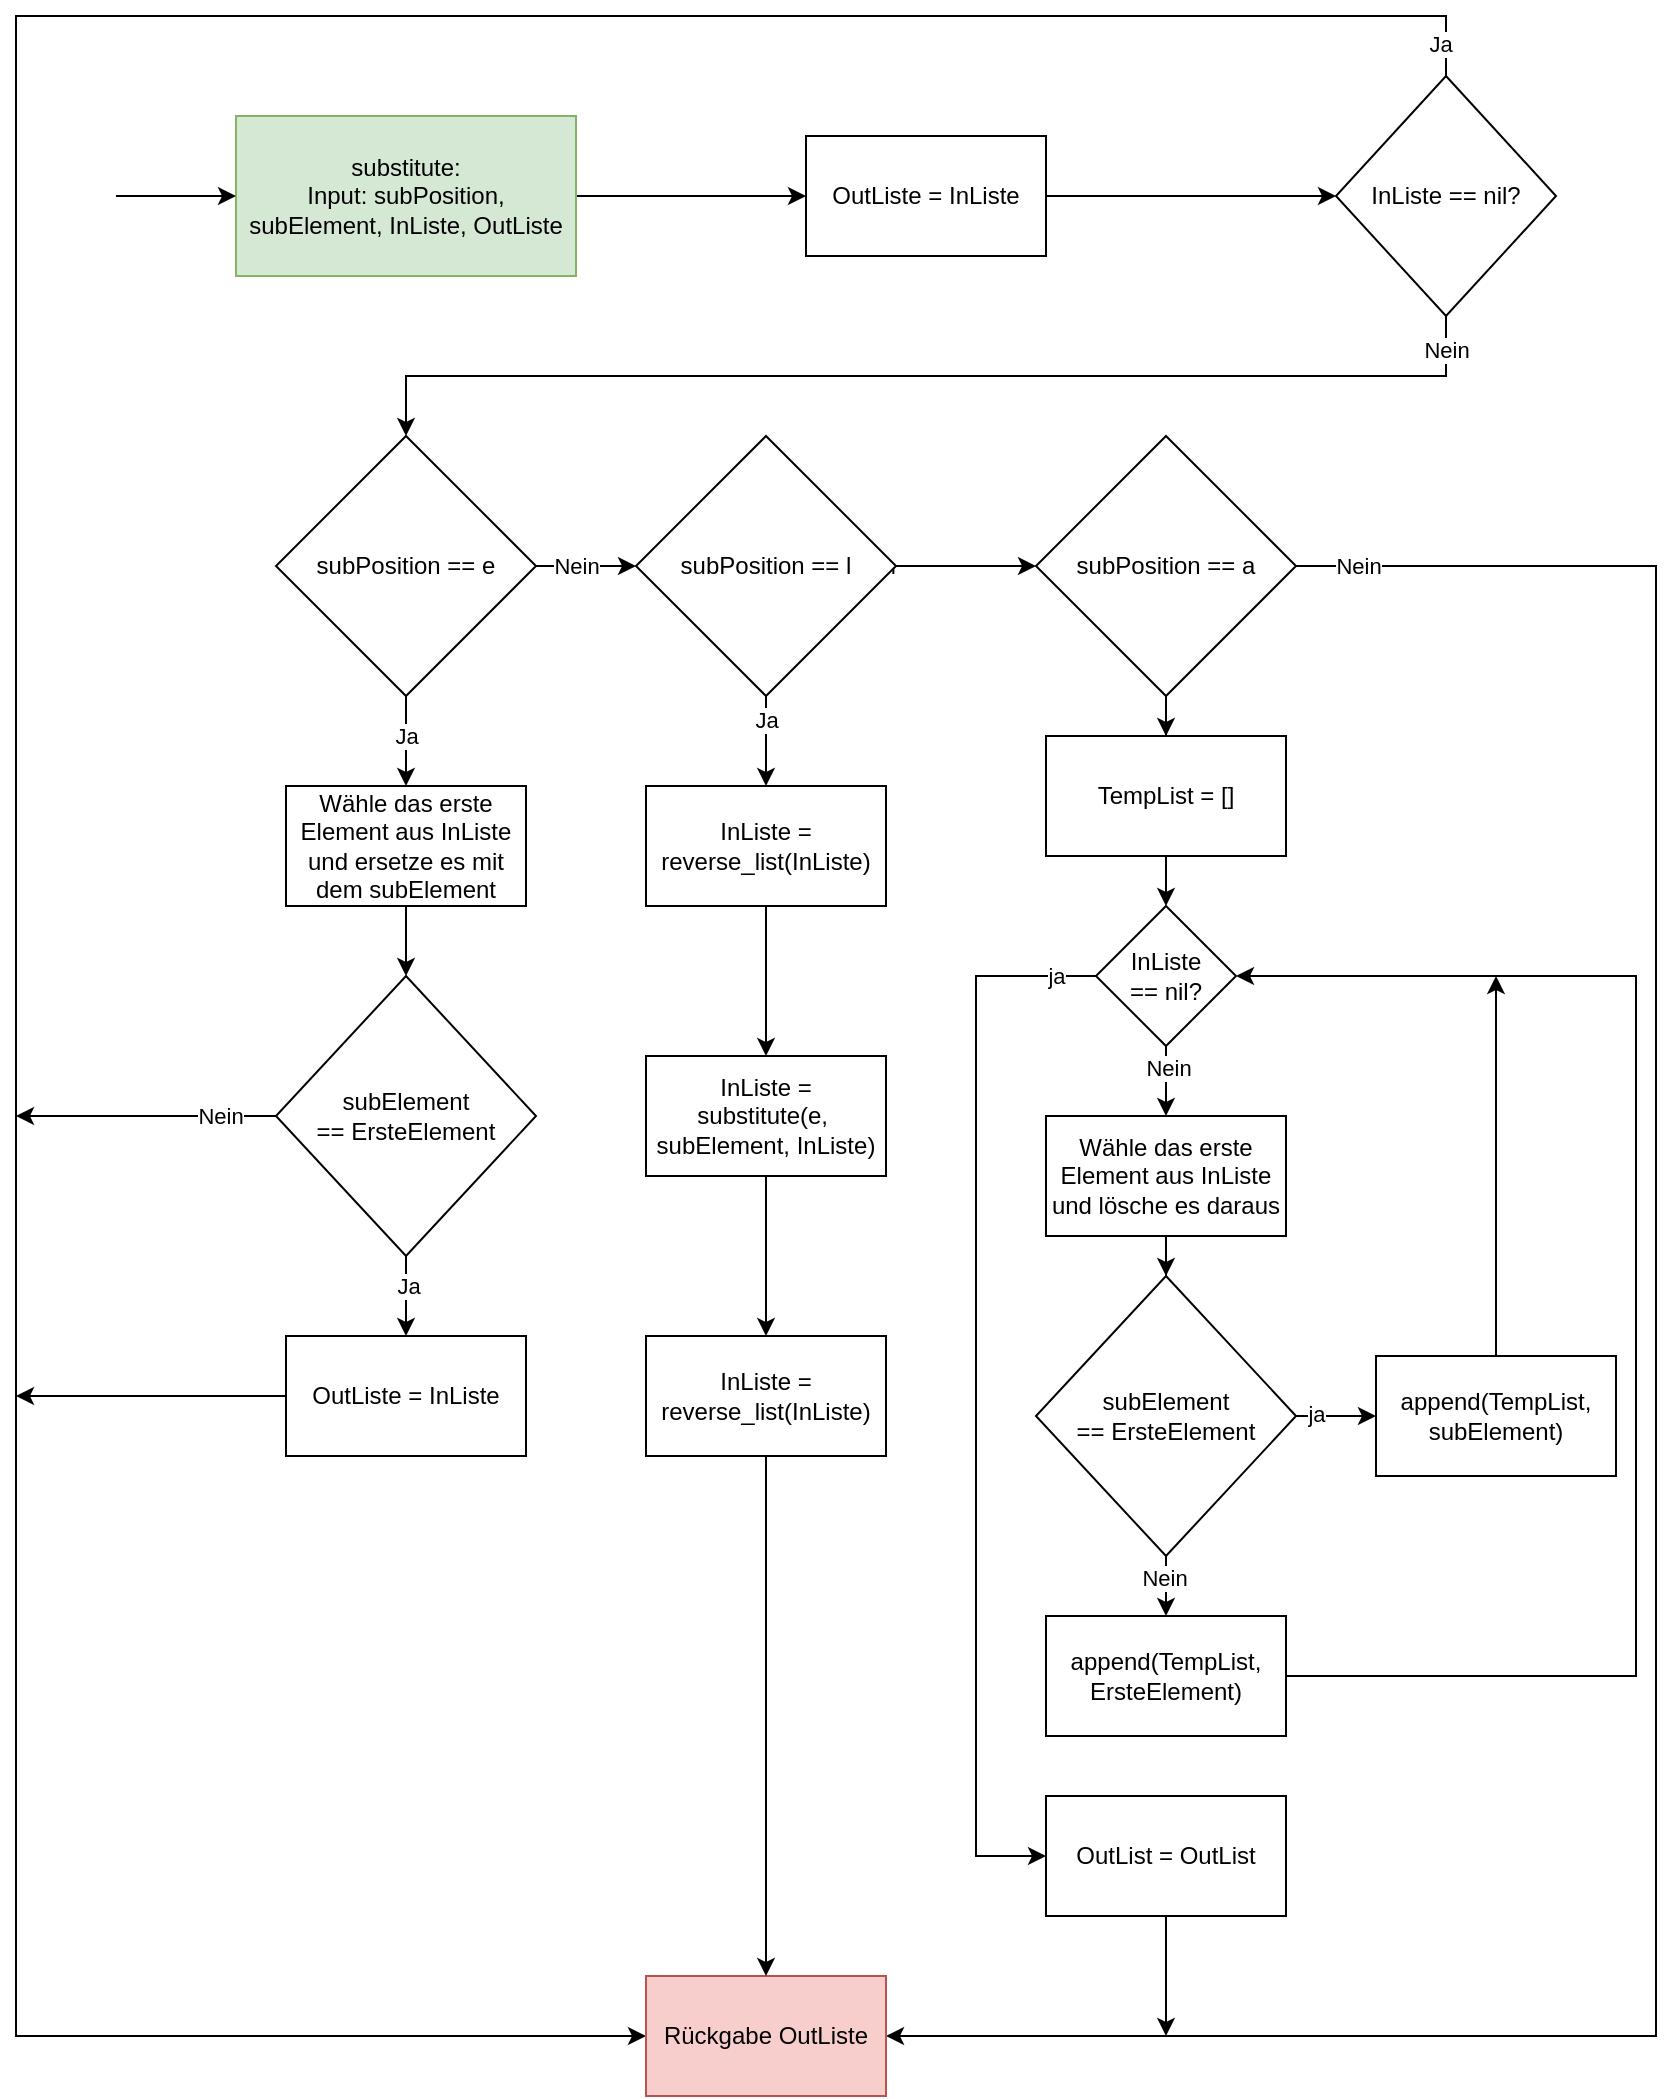 <mxfile version="13.0.4" type="device"><diagram id="EF8mCy6qLFVte0Tfhub7" name="Page-1"><mxGraphModel dx="1351" dy="807" grid="1" gridSize="10" guides="1" tooltips="1" connect="1" arrows="1" fold="1" page="1" pageScale="1" pageWidth="850" pageHeight="1100" math="0" shadow="0"><root><mxCell id="0"/><mxCell id="1" parent="0"/><mxCell id="TKMabi5kMK4hUkuwuunX-7" style="edgeStyle=orthogonalEdgeStyle;rounded=0;orthogonalLoop=1;jettySize=auto;html=1;entryX=0;entryY=0.5;entryDx=0;entryDy=0;" parent="1" source="22ZWFDU6wP_GkWJyKq-I-1" target="TKMabi5kMK4hUkuwuunX-5" edge="1"><mxGeometry relative="1" as="geometry"/></mxCell><mxCell id="22ZWFDU6wP_GkWJyKq-I-1" value="substitute:&lt;br&gt;Input: subPosition, subElement, InListe, OutListe" style="rounded=0;whiteSpace=wrap;html=1;fillColor=#d5e8d4;strokeColor=#82b366;" parent="1" vertex="1"><mxGeometry x="130" y="90" width="170" height="80" as="geometry"/></mxCell><mxCell id="22ZWFDU6wP_GkWJyKq-I-2" value="" style="endArrow=classic;html=1;entryX=0;entryY=0.5;entryDx=0;entryDy=0;" parent="1" target="22ZWFDU6wP_GkWJyKq-I-1" edge="1"><mxGeometry width="50" height="50" relative="1" as="geometry"><mxPoint x="70" y="130" as="sourcePoint"/><mxPoint x="650" y="300" as="targetPoint"/></mxGeometry></mxCell><mxCell id="22ZWFDU6wP_GkWJyKq-I-8" style="edgeStyle=orthogonalEdgeStyle;rounded=0;orthogonalLoop=1;jettySize=auto;html=1;exitX=0.5;exitY=1;exitDx=0;exitDy=0;" parent="1" source="22ZWFDU6wP_GkWJyKq-I-3" target="22ZWFDU6wP_GkWJyKq-I-9" edge="1"><mxGeometry relative="1" as="geometry"><mxPoint x="405" y="230" as="targetPoint"/><Array as="points"><mxPoint x="735" y="220"/><mxPoint x="215" y="220"/></Array></mxGeometry></mxCell><mxCell id="TKMabi5kMK4hUkuwuunX-9" value="Nein" style="edgeLabel;html=1;align=center;verticalAlign=middle;resizable=0;points=[];" parent="22ZWFDU6wP_GkWJyKq-I-8" vertex="1" connectable="0"><mxGeometry x="-0.928" relative="1" as="geometry"><mxPoint y="-4" as="offset"/></mxGeometry></mxCell><mxCell id="TKMabi5kMK4hUkuwuunX-2" style="edgeStyle=orthogonalEdgeStyle;rounded=0;orthogonalLoop=1;jettySize=auto;html=1;entryX=0;entryY=0.5;entryDx=0;entryDy=0;exitX=0.5;exitY=0;exitDx=0;exitDy=0;" parent="1" source="22ZWFDU6wP_GkWJyKq-I-3" target="TKMabi5kMK4hUkuwuunX-1" edge="1"><mxGeometry relative="1" as="geometry"><mxPoint x="490.0" y="680" as="targetPoint"/><mxPoint x="625" y="60" as="sourcePoint"/><Array as="points"><mxPoint x="735" y="40"/><mxPoint x="20" y="40"/><mxPoint x="20" y="1050"/></Array></mxGeometry></mxCell><mxCell id="TKMabi5kMK4hUkuwuunX-4" value="Ja" style="edgeLabel;html=1;align=center;verticalAlign=middle;resizable=0;points=[];" parent="TKMabi5kMK4hUkuwuunX-2" vertex="1" connectable="0"><mxGeometry x="-0.932" y="-3" relative="1" as="geometry"><mxPoint x="37.14" y="17" as="offset"/></mxGeometry></mxCell><mxCell id="22ZWFDU6wP_GkWJyKq-I-3" value="InListe == nil?" style="rhombus;whiteSpace=wrap;html=1;" parent="1" vertex="1"><mxGeometry x="680" y="70" width="110" height="120" as="geometry"/></mxCell><mxCell id="22ZWFDU6wP_GkWJyKq-I-11" value="Nein" style="edgeStyle=orthogonalEdgeStyle;rounded=0;orthogonalLoop=1;jettySize=auto;html=1;entryX=0;entryY=0.5;entryDx=0;entryDy=0;" parent="1" source="22ZWFDU6wP_GkWJyKq-I-9" target="22ZWFDU6wP_GkWJyKq-I-10" edge="1"><mxGeometry x="-0.2" relative="1" as="geometry"><mxPoint as="offset"/></mxGeometry></mxCell><mxCell id="22ZWFDU6wP_GkWJyKq-I-20" value="Ja" style="edgeStyle=orthogonalEdgeStyle;rounded=0;orthogonalLoop=1;jettySize=auto;html=1;" parent="1" source="22ZWFDU6wP_GkWJyKq-I-9" target="22ZWFDU6wP_GkWJyKq-I-17" edge="1"><mxGeometry x="-0.111" relative="1" as="geometry"><mxPoint as="offset"/></mxGeometry></mxCell><mxCell id="22ZWFDU6wP_GkWJyKq-I-9" value="subPosition == e" style="rhombus;whiteSpace=wrap;html=1;" parent="1" vertex="1"><mxGeometry x="150" y="250" width="130" height="130" as="geometry"/></mxCell><mxCell id="22ZWFDU6wP_GkWJyKq-I-59" style="edgeStyle=orthogonalEdgeStyle;rounded=0;orthogonalLoop=1;jettySize=auto;html=1;entryX=0;entryY=0.5;entryDx=0;entryDy=0;" parent="1" source="22ZWFDU6wP_GkWJyKq-I-10" target="22ZWFDU6wP_GkWJyKq-I-12" edge="1"><mxGeometry relative="1" as="geometry"><mxPoint x="955" y="560" as="targetPoint"/></mxGeometry></mxCell><mxCell id="TKMabi5kMK4hUkuwuunX-20" value="Nein" style="edgeLabel;html=1;align=center;verticalAlign=middle;resizable=0;points=[];" parent="22ZWFDU6wP_GkWJyKq-I-59" vertex="1" connectable="0"><mxGeometry x="-0.062" relative="1" as="geometry"><mxPoint x="-45" as="offset"/></mxGeometry></mxCell><mxCell id="TKMabi5kMK4hUkuwuunX-18" style="edgeStyle=orthogonalEdgeStyle;rounded=0;orthogonalLoop=1;jettySize=auto;html=1;entryX=0.5;entryY=0;entryDx=0;entryDy=0;" parent="1" source="22ZWFDU6wP_GkWJyKq-I-10" target="TKMabi5kMK4hUkuwuunX-17" edge="1"><mxGeometry relative="1" as="geometry"/></mxCell><mxCell id="TKMabi5kMK4hUkuwuunX-19" value="Ja" style="edgeLabel;html=1;align=center;verticalAlign=middle;resizable=0;points=[];" parent="TKMabi5kMK4hUkuwuunX-18" vertex="1" connectable="0"><mxGeometry x="-0.467" relative="1" as="geometry"><mxPoint as="offset"/></mxGeometry></mxCell><mxCell id="22ZWFDU6wP_GkWJyKq-I-10" value="subPosition == l" style="rhombus;whiteSpace=wrap;html=1;" parent="1" vertex="1"><mxGeometry x="330" y="250" width="130" height="130" as="geometry"/></mxCell><mxCell id="TKMabi5kMK4hUkuwuunX-27" style="edgeStyle=orthogonalEdgeStyle;rounded=0;orthogonalLoop=1;jettySize=auto;html=1;entryX=0.5;entryY=0;entryDx=0;entryDy=0;" parent="1" source="kjDGfzLxOknUplGrk36_-15" target="TKMabi5kMK4hUkuwuunX-26" edge="1"><mxGeometry relative="1" as="geometry"/></mxCell><mxCell id="kjDGfzLxOknUplGrk36_-30" value="Nein" style="edgeLabel;html=1;align=center;verticalAlign=middle;resizable=0;points=[];" vertex="1" connectable="0" parent="TKMabi5kMK4hUkuwuunX-27"><mxGeometry x="0.111" y="-4" relative="1" as="geometry"><mxPoint x="5" y="-4" as="offset"/></mxGeometry></mxCell><mxCell id="TKMabi5kMK4hUkuwuunX-28" style="edgeStyle=orthogonalEdgeStyle;rounded=0;orthogonalLoop=1;jettySize=auto;html=1;entryX=1;entryY=0.5;entryDx=0;entryDy=0;" parent="1" source="22ZWFDU6wP_GkWJyKq-I-12" target="TKMabi5kMK4hUkuwuunX-1" edge="1"><mxGeometry relative="1" as="geometry"><Array as="points"><mxPoint x="840" y="315"/><mxPoint x="840" y="1050"/></Array></mxGeometry></mxCell><mxCell id="TKMabi5kMK4hUkuwuunX-29" value="Nein" style="edgeLabel;html=1;align=center;verticalAlign=middle;resizable=0;points=[];rotation=0;" parent="TKMabi5kMK4hUkuwuunX-28" vertex="1" connectable="0"><mxGeometry x="-0.961" y="-1" relative="1" as="geometry"><mxPoint x="5.29" y="-1" as="offset"/></mxGeometry></mxCell><mxCell id="kjDGfzLxOknUplGrk36_-17" style="edgeStyle=orthogonalEdgeStyle;rounded=0;orthogonalLoop=1;jettySize=auto;html=1;entryX=0.5;entryY=0;entryDx=0;entryDy=0;" edge="1" parent="1" source="22ZWFDU6wP_GkWJyKq-I-12" target="kjDGfzLxOknUplGrk36_-1"><mxGeometry relative="1" as="geometry"/></mxCell><mxCell id="22ZWFDU6wP_GkWJyKq-I-12" value="subPosition == a" style="rhombus;whiteSpace=wrap;html=1;" parent="1" vertex="1"><mxGeometry x="530" y="250" width="130" height="130" as="geometry"/></mxCell><mxCell id="22ZWFDU6wP_GkWJyKq-I-21" style="edgeStyle=orthogonalEdgeStyle;rounded=0;orthogonalLoop=1;jettySize=auto;html=1;" parent="1" source="22ZWFDU6wP_GkWJyKq-I-17" target="22ZWFDU6wP_GkWJyKq-I-18" edge="1"><mxGeometry relative="1" as="geometry"/></mxCell><mxCell id="22ZWFDU6wP_GkWJyKq-I-17" value="Wähle das erste Element aus InListe und ersetze es mit dem subElement" style="rounded=0;whiteSpace=wrap;html=1;" parent="1" vertex="1"><mxGeometry x="155" y="425" width="120" height="60" as="geometry"/></mxCell><mxCell id="TKMabi5kMK4hUkuwuunX-11" style="edgeStyle=orthogonalEdgeStyle;rounded=0;orthogonalLoop=1;jettySize=auto;html=1;entryX=0.5;entryY=0;entryDx=0;entryDy=0;" parent="1" source="22ZWFDU6wP_GkWJyKq-I-18" target="TKMabi5kMK4hUkuwuunX-10" edge="1"><mxGeometry relative="1" as="geometry"/></mxCell><mxCell id="TKMabi5kMK4hUkuwuunX-12" value="Ja" style="edgeLabel;html=1;align=center;verticalAlign=middle;resizable=0;points=[];" parent="TKMabi5kMK4hUkuwuunX-11" vertex="1" connectable="0"><mxGeometry x="-0.25" y="1" relative="1" as="geometry"><mxPoint as="offset"/></mxGeometry></mxCell><mxCell id="TKMabi5kMK4hUkuwuunX-14" style="edgeStyle=orthogonalEdgeStyle;rounded=0;orthogonalLoop=1;jettySize=auto;html=1;" parent="1" source="22ZWFDU6wP_GkWJyKq-I-18" edge="1"><mxGeometry relative="1" as="geometry"><mxPoint x="20" y="590" as="targetPoint"/></mxGeometry></mxCell><mxCell id="TKMabi5kMK4hUkuwuunX-15" value="Nein" style="edgeLabel;html=1;align=center;verticalAlign=middle;resizable=0;points=[];" parent="TKMabi5kMK4hUkuwuunX-14" vertex="1" connectable="0"><mxGeometry x="-0.569" relative="1" as="geometry"><mxPoint as="offset"/></mxGeometry></mxCell><mxCell id="22ZWFDU6wP_GkWJyKq-I-18" value="subElement &lt;br&gt;== ErsteElement" style="rhombus;whiteSpace=wrap;html=1;" parent="1" vertex="1"><mxGeometry x="150" y="520" width="130" height="140" as="geometry"/></mxCell><mxCell id="TKMabi5kMK4hUkuwuunX-1" value="Rückgabe OutListe" style="rounded=0;whiteSpace=wrap;html=1;fillColor=#f8cecc;strokeColor=#b85450;" parent="1" vertex="1"><mxGeometry x="335" y="1020" width="120" height="60" as="geometry"/></mxCell><mxCell id="TKMabi5kMK4hUkuwuunX-8" style="edgeStyle=orthogonalEdgeStyle;rounded=0;orthogonalLoop=1;jettySize=auto;html=1;entryX=0;entryY=0.5;entryDx=0;entryDy=0;" parent="1" source="TKMabi5kMK4hUkuwuunX-5" target="22ZWFDU6wP_GkWJyKq-I-3" edge="1"><mxGeometry relative="1" as="geometry"/></mxCell><mxCell id="TKMabi5kMK4hUkuwuunX-5" value="OutListe = InListe" style="rounded=0;whiteSpace=wrap;html=1;" parent="1" vertex="1"><mxGeometry x="415" y="100" width="120" height="60" as="geometry"/></mxCell><mxCell id="TKMabi5kMK4hUkuwuunX-16" style="edgeStyle=orthogonalEdgeStyle;rounded=0;orthogonalLoop=1;jettySize=auto;html=1;" parent="1" source="TKMabi5kMK4hUkuwuunX-10" edge="1"><mxGeometry relative="1" as="geometry"><mxPoint x="20" y="730" as="targetPoint"/></mxGeometry></mxCell><mxCell id="TKMabi5kMK4hUkuwuunX-10" value="OutListe = InListe" style="rounded=0;whiteSpace=wrap;html=1;" parent="1" vertex="1"><mxGeometry x="155" y="700" width="120" height="60" as="geometry"/></mxCell><mxCell id="TKMabi5kMK4hUkuwuunX-22" style="edgeStyle=orthogonalEdgeStyle;rounded=0;orthogonalLoop=1;jettySize=auto;html=1;entryX=0.5;entryY=0;entryDx=0;entryDy=0;" parent="1" source="TKMabi5kMK4hUkuwuunX-17" target="TKMabi5kMK4hUkuwuunX-21" edge="1"><mxGeometry relative="1" as="geometry"/></mxCell><mxCell id="TKMabi5kMK4hUkuwuunX-17" value="InListe = reverse_list(InListe)" style="rounded=0;whiteSpace=wrap;html=1;" parent="1" vertex="1"><mxGeometry x="335" y="425" width="120" height="60" as="geometry"/></mxCell><mxCell id="TKMabi5kMK4hUkuwuunX-24" style="edgeStyle=orthogonalEdgeStyle;rounded=0;orthogonalLoop=1;jettySize=auto;html=1;entryX=0.5;entryY=0;entryDx=0;entryDy=0;" parent="1" source="TKMabi5kMK4hUkuwuunX-21" target="TKMabi5kMK4hUkuwuunX-23" edge="1"><mxGeometry relative="1" as="geometry"/></mxCell><mxCell id="TKMabi5kMK4hUkuwuunX-21" value="InListe =&lt;br&gt;substitute(e,&amp;nbsp;&lt;br&gt;subElement, InListe)" style="rounded=0;whiteSpace=wrap;html=1;" parent="1" vertex="1"><mxGeometry x="335" y="560" width="120" height="60" as="geometry"/></mxCell><mxCell id="TKMabi5kMK4hUkuwuunX-25" style="edgeStyle=orthogonalEdgeStyle;rounded=0;orthogonalLoop=1;jettySize=auto;html=1;" parent="1" source="TKMabi5kMK4hUkuwuunX-23" target="TKMabi5kMK4hUkuwuunX-1" edge="1"><mxGeometry relative="1" as="geometry"/></mxCell><mxCell id="TKMabi5kMK4hUkuwuunX-23" value="InListe = reverse_list(InListe)" style="rounded=0;whiteSpace=wrap;html=1;" parent="1" vertex="1"><mxGeometry x="335" y="700" width="120" height="60" as="geometry"/></mxCell><mxCell id="kjDGfzLxOknUplGrk36_-3" style="edgeStyle=orthogonalEdgeStyle;rounded=0;orthogonalLoop=1;jettySize=auto;html=1;entryX=0.5;entryY=0;entryDx=0;entryDy=0;" edge="1" parent="1" source="TKMabi5kMK4hUkuwuunX-26" target="kjDGfzLxOknUplGrk36_-2"><mxGeometry relative="1" as="geometry"/></mxCell><mxCell id="TKMabi5kMK4hUkuwuunX-26" value="Wähle das erste Element aus InListe und lösche es&amp;nbsp;daraus" style="rounded=0;whiteSpace=wrap;html=1;" parent="1" vertex="1"><mxGeometry x="535" y="590" width="120" height="60" as="geometry"/></mxCell><mxCell id="kjDGfzLxOknUplGrk36_-18" style="edgeStyle=orthogonalEdgeStyle;rounded=0;orthogonalLoop=1;jettySize=auto;html=1;exitX=0.5;exitY=1;exitDx=0;exitDy=0;entryX=0.5;entryY=0;entryDx=0;entryDy=0;" edge="1" parent="1" source="kjDGfzLxOknUplGrk36_-1" target="kjDGfzLxOknUplGrk36_-15"><mxGeometry relative="1" as="geometry"/></mxCell><mxCell id="kjDGfzLxOknUplGrk36_-1" value="TempList = []" style="rounded=0;whiteSpace=wrap;html=1;" vertex="1" parent="1"><mxGeometry x="535" y="400" width="120" height="60" as="geometry"/></mxCell><mxCell id="kjDGfzLxOknUplGrk36_-5" style="edgeStyle=orthogonalEdgeStyle;rounded=0;orthogonalLoop=1;jettySize=auto;html=1;entryX=0.5;entryY=0;entryDx=0;entryDy=0;" edge="1" parent="1" source="kjDGfzLxOknUplGrk36_-2" target="kjDGfzLxOknUplGrk36_-4"><mxGeometry relative="1" as="geometry"/></mxCell><mxCell id="kjDGfzLxOknUplGrk36_-6" value="Nein" style="edgeLabel;html=1;align=center;verticalAlign=middle;resizable=0;points=[];" vertex="1" connectable="0" parent="kjDGfzLxOknUplGrk36_-5"><mxGeometry x="0.28" y="-1" relative="1" as="geometry"><mxPoint y="-1" as="offset"/></mxGeometry></mxCell><mxCell id="kjDGfzLxOknUplGrk36_-19" style="edgeStyle=orthogonalEdgeStyle;rounded=0;orthogonalLoop=1;jettySize=auto;html=1;entryX=0;entryY=0.5;entryDx=0;entryDy=0;" edge="1" parent="1" source="kjDGfzLxOknUplGrk36_-2" target="kjDGfzLxOknUplGrk36_-7"><mxGeometry relative="1" as="geometry"/></mxCell><mxCell id="kjDGfzLxOknUplGrk36_-31" value="ja" style="edgeLabel;html=1;align=center;verticalAlign=middle;resizable=0;points=[];" vertex="1" connectable="0" parent="kjDGfzLxOknUplGrk36_-19"><mxGeometry x="0.467" y="1" relative="1" as="geometry"><mxPoint x="-20" as="offset"/></mxGeometry></mxCell><mxCell id="kjDGfzLxOknUplGrk36_-2" value="subElement &lt;br&gt;== ErsteElement" style="rhombus;whiteSpace=wrap;html=1;" vertex="1" parent="1"><mxGeometry x="530" y="670" width="130" height="140" as="geometry"/></mxCell><mxCell id="kjDGfzLxOknUplGrk36_-8" style="edgeStyle=orthogonalEdgeStyle;rounded=0;orthogonalLoop=1;jettySize=auto;html=1;entryX=1;entryY=0.5;entryDx=0;entryDy=0;" edge="1" parent="1" source="kjDGfzLxOknUplGrk36_-4" target="kjDGfzLxOknUplGrk36_-15"><mxGeometry relative="1" as="geometry"><Array as="points"><mxPoint x="830" y="870"/><mxPoint x="830" y="520"/></Array></mxGeometry></mxCell><mxCell id="kjDGfzLxOknUplGrk36_-4" value="append(TempList, ErsteElement)" style="rounded=0;whiteSpace=wrap;html=1;" vertex="1" parent="1"><mxGeometry x="535" y="840" width="120" height="60" as="geometry"/></mxCell><mxCell id="kjDGfzLxOknUplGrk36_-32" style="edgeStyle=orthogonalEdgeStyle;rounded=0;orthogonalLoop=1;jettySize=auto;html=1;" edge="1" parent="1" source="kjDGfzLxOknUplGrk36_-7"><mxGeometry relative="1" as="geometry"><mxPoint x="760" y="520" as="targetPoint"/></mxGeometry></mxCell><mxCell id="kjDGfzLxOknUplGrk36_-7" value="append(TempList, subElement)" style="rounded=0;whiteSpace=wrap;html=1;" vertex="1" parent="1"><mxGeometry x="700" y="710" width="120" height="60" as="geometry"/></mxCell><mxCell id="kjDGfzLxOknUplGrk36_-28" style="edgeStyle=orthogonalEdgeStyle;rounded=0;orthogonalLoop=1;jettySize=auto;html=1;entryX=0;entryY=0.5;entryDx=0;entryDy=0;" edge="1" parent="1" source="kjDGfzLxOknUplGrk36_-15" target="kjDGfzLxOknUplGrk36_-24"><mxGeometry relative="1" as="geometry"><Array as="points"><mxPoint x="500" y="520"/><mxPoint x="500" y="960"/></Array></mxGeometry></mxCell><mxCell id="kjDGfzLxOknUplGrk36_-29" value="ja" style="edgeLabel;html=1;align=center;verticalAlign=middle;resizable=0;points=[];" vertex="1" connectable="0" parent="kjDGfzLxOknUplGrk36_-28"><mxGeometry x="-0.9" y="-1" relative="1" as="geometry"><mxPoint x="6" y="1" as="offset"/></mxGeometry></mxCell><mxCell id="kjDGfzLxOknUplGrk36_-15" value="InListe &lt;br&gt;== nil?" style="rhombus;whiteSpace=wrap;html=1;" vertex="1" parent="1"><mxGeometry x="560" y="485" width="70" height="70" as="geometry"/></mxCell><mxCell id="kjDGfzLxOknUplGrk36_-27" style="edgeStyle=orthogonalEdgeStyle;rounded=0;orthogonalLoop=1;jettySize=auto;html=1;" edge="1" parent="1" source="kjDGfzLxOknUplGrk36_-24"><mxGeometry relative="1" as="geometry"><mxPoint x="595" y="1050" as="targetPoint"/><Array as="points"><mxPoint x="595" y="1050"/></Array></mxGeometry></mxCell><mxCell id="kjDGfzLxOknUplGrk36_-24" value="OutList = OutList" style="rounded=0;whiteSpace=wrap;html=1;" vertex="1" parent="1"><mxGeometry x="535" y="930" width="120" height="60" as="geometry"/></mxCell></root></mxGraphModel></diagram></mxfile>